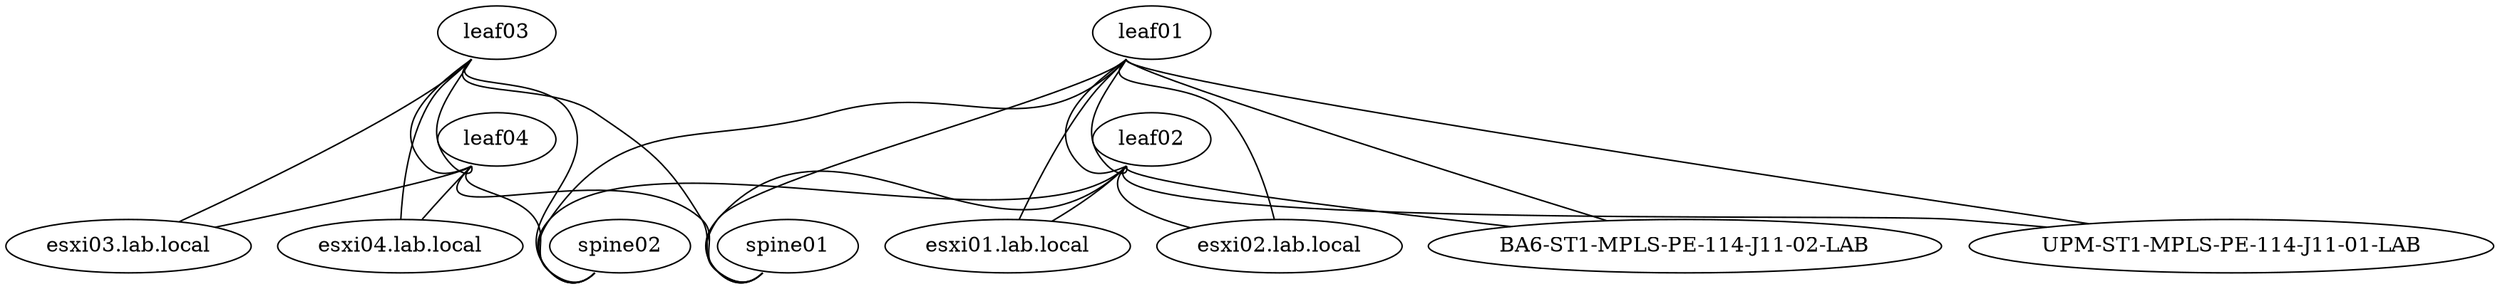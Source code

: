 graph G {
    "leaf01":"swp13" -- "spine01":"swp1"
    "leaf02":"swp13" -- "spine01":"swp2"
    "leaf03":"swp13" -- "spine01":"swp3"
    "leaf04":"swp13" -- "spine01":"swp4"
    "leaf01":"swp14" -- "spine02":"swp1"
    "leaf02":"swp14" -- "spine02":"swp2"
    "leaf03":"swp14" -- "spine02":"swp3"
    "leaf04":"swp14" -- "spine02":"swp4"

    "leaf01":"swp15" -- "leaf02":"swp15"
    "leaf01":"swp16" -- "leaf02":"swp16"
    "leaf03":"swp15" -- "leaf04":"swp15"
    "leaf03":"swp16" -- "leaf04":"swp16"

    "leaf01":"swp3" -- "BA6-ST1-MPLS-PE-114-J11-02-LAB":"Te0/0/0/18" [BFD="echoSupport=1,echoMinRx=250,slowMinTx=1000"]
    "leaf01":"swp4" -- "UPM-ST1-MPLS-PE-114-J11-01-LAB":"Te0/0/0/18" [BFD="echoSupport=1,echoMinRx=250,slowMinTx=1000"]
    "leaf02":"swp3" -- "BA6-ST1-MPLS-PE-114-J11-02-LAB":"Te0/0/0/19" [BFD="echoSupport=1,echoMinRx=250,slowMinTx=1000"]
    "leaf02":"swp4" -- "UPM-ST1-MPLS-PE-114-J11-01-LAB":"Te0/0/0/19" [BFD="echoSupport=1,echoMinRx=250,slowMinTx=1000"]

    "leaf01":"swp1s0" --  "esxi01.lab.local":"00:50:56:5b:3c:29" [LLDP="match_hostname=fqdn"]
    "leaf01":"swp1s1" --  "esxi02.lab.local":"00:50:56:53:a1:d5" [LLDP="match_hostname=fqdn"]
    "leaf02":"swp1s0" --  "esxi01.lab.local":"00:50:56:5b:91:ce" [LLDP="match_hostname=fqdn"]
    "leaf02":"swp1s1" --  "esxi02.lab.local":"00:50:56:54:68:37" [LLDP="match_hostname=fqdn"]
    "leaf03":"swp1s0" --  "esxi03.lab.local":"00:50:56:5a:7a:09" [LLDP="match_hostname=fqdn"]
    "leaf03":"swp1s1" --  "esxi04.lab.local":"00:50:56:59:26:2b" [LLDP="match_hostname=fqdn"]
    "leaf04":"swp1s0" --  "esxi03.lab.local":"00:50:56:54:99:af" [LLDP="match_hostname=fqdn"]
    "leaf04":"swp1s1" --  "esxi04.lab.local":"00:50:56:55:36:bb" [LLDP="match_hostname=fqdn"]
}
